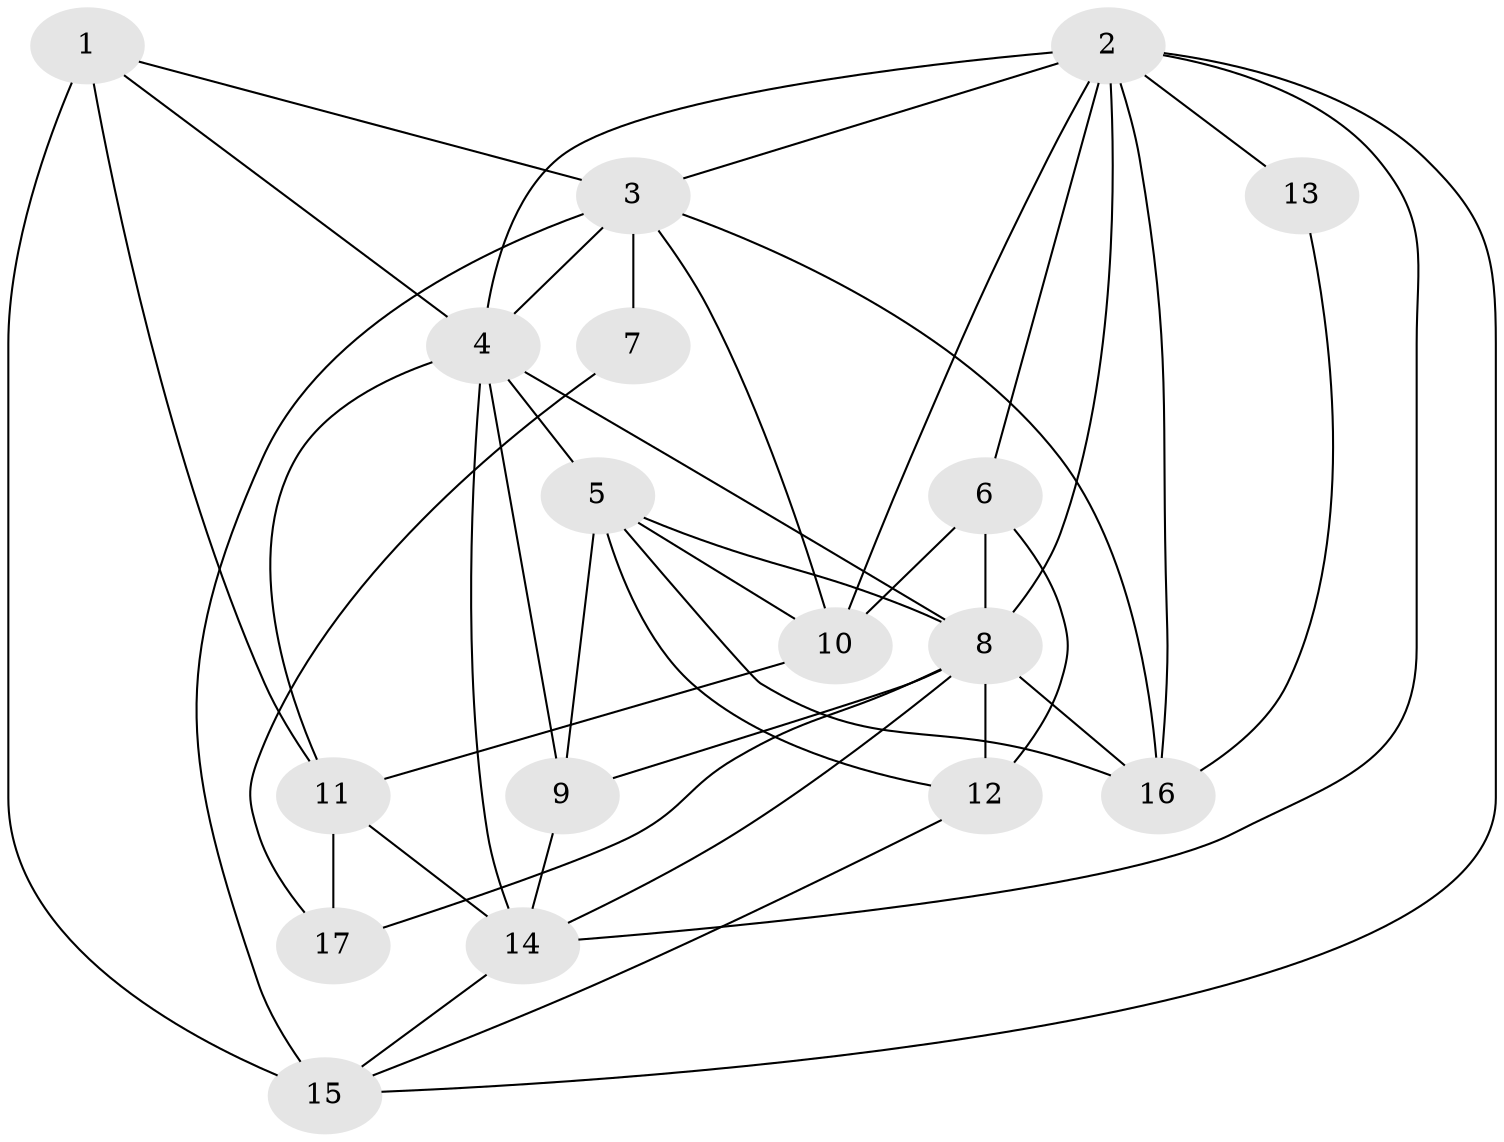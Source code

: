 // original degree distribution, {3: 0.3137254901960784, 4: 0.23529411764705882, 6: 0.0784313725490196, 5: 0.19607843137254902, 2: 0.11764705882352941, 7: 0.0392156862745098, 8: 0.0196078431372549}
// Generated by graph-tools (version 1.1) at 2025/50/03/04/25 22:50:54]
// undirected, 17 vertices, 44 edges
graph export_dot {
  node [color=gray90,style=filled];
  1;
  2;
  3;
  4;
  5;
  6;
  7;
  8;
  9;
  10;
  11;
  12;
  13;
  14;
  15;
  16;
  17;
  1 -- 3 [weight=1.0];
  1 -- 4 [weight=2.0];
  1 -- 11 [weight=2.0];
  1 -- 15 [weight=3.0];
  2 -- 3 [weight=1.0];
  2 -- 4 [weight=1.0];
  2 -- 6 [weight=1.0];
  2 -- 8 [weight=1.0];
  2 -- 10 [weight=2.0];
  2 -- 13 [weight=1.0];
  2 -- 14 [weight=1.0];
  2 -- 15 [weight=2.0];
  2 -- 16 [weight=1.0];
  3 -- 4 [weight=1.0];
  3 -- 7 [weight=3.0];
  3 -- 10 [weight=1.0];
  3 -- 15 [weight=1.0];
  3 -- 16 [weight=1.0];
  4 -- 5 [weight=1.0];
  4 -- 8 [weight=2.0];
  4 -- 9 [weight=4.0];
  4 -- 11 [weight=2.0];
  4 -- 14 [weight=1.0];
  5 -- 8 [weight=1.0];
  5 -- 9 [weight=3.0];
  5 -- 10 [weight=1.0];
  5 -- 12 [weight=1.0];
  5 -- 16 [weight=2.0];
  6 -- 8 [weight=1.0];
  6 -- 10 [weight=1.0];
  6 -- 12 [weight=1.0];
  7 -- 17 [weight=1.0];
  8 -- 9 [weight=2.0];
  8 -- 12 [weight=3.0];
  8 -- 14 [weight=1.0];
  8 -- 16 [weight=1.0];
  8 -- 17 [weight=1.0];
  9 -- 14 [weight=1.0];
  10 -- 11 [weight=2.0];
  11 -- 14 [weight=1.0];
  11 -- 17 [weight=1.0];
  12 -- 15 [weight=1.0];
  13 -- 16 [weight=1.0];
  14 -- 15 [weight=1.0];
}
